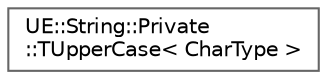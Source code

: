 digraph "Graphical Class Hierarchy"
{
 // INTERACTIVE_SVG=YES
 // LATEX_PDF_SIZE
  bgcolor="transparent";
  edge [fontname=Helvetica,fontsize=10,labelfontname=Helvetica,labelfontsize=10];
  node [fontname=Helvetica,fontsize=10,shape=box,height=0.2,width=0.4];
  rankdir="LR";
  Node0 [id="Node000000",label="UE::String::Private\l::TUpperCase\< CharType \>",height=0.2,width=0.4,color="grey40", fillcolor="white", style="filled",URL="$df/d21/structUE_1_1String_1_1Private_1_1TUpperCase.html",tooltip=" "];
}
